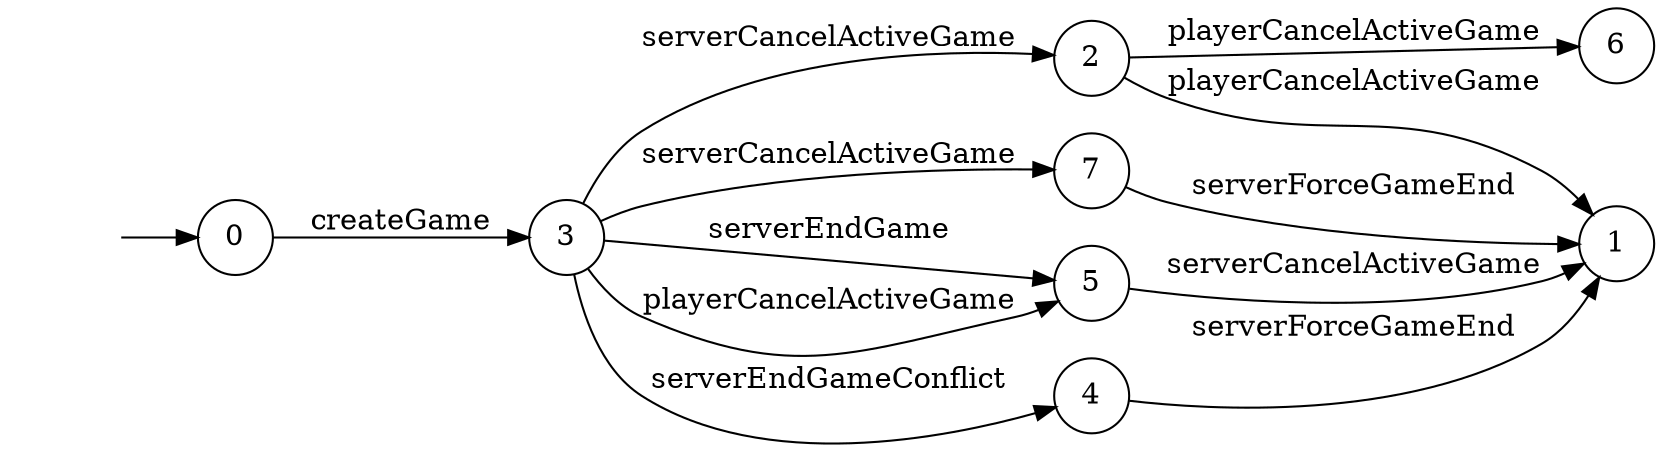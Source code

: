 digraph "./InvConPlus/Dapp-Automata-data/result//gamechannel-fix/0xbf8b9092e809de87932b28ffaa00d520b04359aa/GameChannel/FSM-6" {
	graph [rankdir=LR]
	"" [label="" shape=plaintext]
	6 [label=6 shape=circle]
	2 [label=2 shape=circle]
	7 [label=7 shape=circle]
	0 [label=0 shape=circle]
	5 [label=5 shape=circle]
	3 [label=3 shape=circle]
	4 [label=4 shape=circle]
	1 [label=1 shape=circle]
	"" -> 0 [label=""]
	0 -> 3 [label=createGame]
	3 -> 5 [label=serverEndGame]
	3 -> 5 [label=playerCancelActiveGame]
	3 -> 7 [label=serverCancelActiveGame]
	3 -> 2 [label=serverCancelActiveGame]
	3 -> 4 [label=serverEndGameConflict]
	4 -> 1 [label=serverForceGameEnd]
	7 -> 1 [label=serverForceGameEnd]
	2 -> 6 [label=playerCancelActiveGame]
	2 -> 1 [label=playerCancelActiveGame]
	5 -> 1 [label=serverCancelActiveGame]
}
